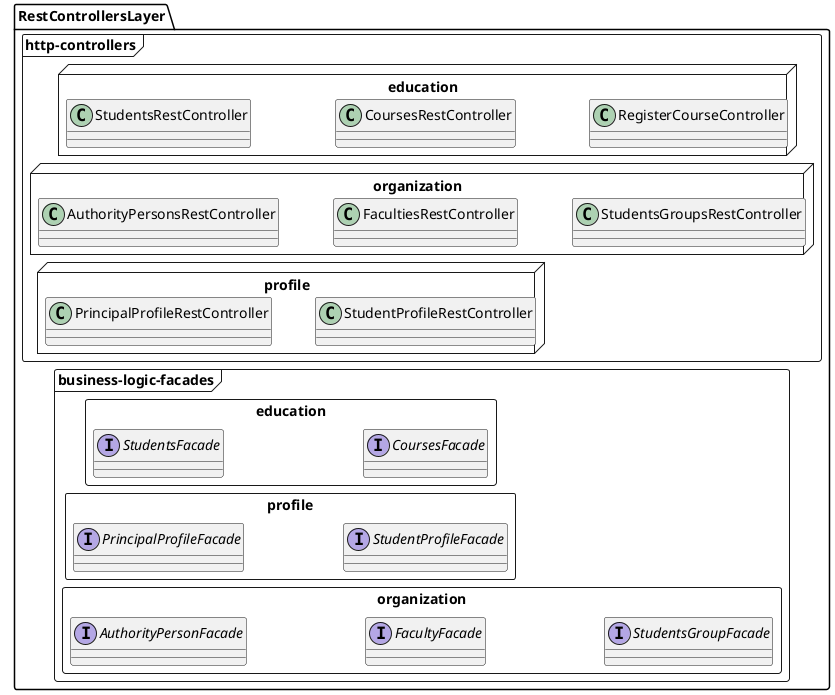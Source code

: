 @startuml
'https://plantuml.com/class-diagram

!pragma layout smetana
left to right direction

package RestControllersLayer {
    frame http-controllers {
        node education {
            class StudentsRestController
            class CoursesRestController
            class RegisterCourseController
        }
        node organization {
            class AuthorityPersonsRestController
            class FacultiesRestController
            class StudentsGroupsRestController
        }
        node profile {
            class PrincipalProfileRestController
            class StudentProfileRestController
        }
    }
    frame business-logic-facades {
        rectangle education {
            interface StudentsFacade
            interface CoursesFacade
        }
        rectangle profile {
            interface PrincipalProfileFacade
            interface StudentProfileFacade
        }
        rectangle organization {
            interface AuthorityPersonFacade
            interface FacultyFacade
            interface StudentsGroupFacade
        }
    }
}
StudentsRestController --[hidden]> CoursesRestController
CoursesRestController --[hidden]> RegisterCourseController
AuthorityPersonsRestController --[hidden]> FacultiesRestController
FacultiesRestController --[hidden]> StudentsGroupsRestController
PrincipalProfileRestController --[hidden]> StudentProfileRestController

StudentsFacade --[hidden]> CoursesFacade
PrincipalProfileFacade --[hidden]> StudentProfileFacade
AuthorityPersonFacade --[hidden]> FacultyFacade
FacultyFacade --[hidden]> StudentsGroupFacade

@enduml